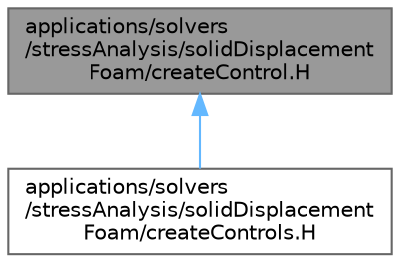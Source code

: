digraph "applications/solvers/stressAnalysis/solidDisplacementFoam/createControl.H"
{
 // LATEX_PDF_SIZE
  bgcolor="transparent";
  edge [fontname=Helvetica,fontsize=10,labelfontname=Helvetica,labelfontsize=10];
  node [fontname=Helvetica,fontsize=10,shape=box,height=0.2,width=0.4];
  Node1 [id="Node000001",label="applications/solvers\l/stressAnalysis/solidDisplacement\lFoam/createControl.H",height=0.2,width=0.4,color="gray40", fillcolor="grey60", style="filled", fontcolor="black",tooltip=" "];
  Node1 -> Node2 [id="edge1_Node000001_Node000002",dir="back",color="steelblue1",style="solid",tooltip=" "];
  Node2 [id="Node000002",label="applications/solvers\l/stressAnalysis/solidDisplacement\lFoam/createControls.H",height=0.2,width=0.4,color="grey40", fillcolor="white", style="filled",URL="$applications_2solvers_2stressAnalysis_2solidDisplacementFoam_2createControls_8H.html",tooltip=" "];
}
